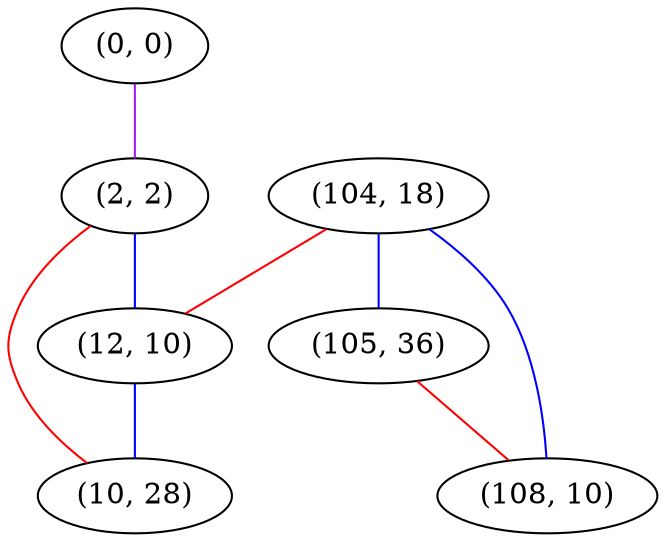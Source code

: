 graph "" {
"(0, 0)";
"(2, 2)";
"(104, 18)";
"(105, 36)";
"(108, 10)";
"(12, 10)";
"(10, 28)";
"(0, 0)" -- "(2, 2)"  [color=purple, key=0, weight=4];
"(2, 2)" -- "(12, 10)"  [color=blue, key=0, weight=3];
"(2, 2)" -- "(10, 28)"  [color=red, key=0, weight=1];
"(104, 18)" -- "(12, 10)"  [color=red, key=0, weight=1];
"(104, 18)" -- "(105, 36)"  [color=blue, key=0, weight=3];
"(104, 18)" -- "(108, 10)"  [color=blue, key=0, weight=3];
"(105, 36)" -- "(108, 10)"  [color=red, key=0, weight=1];
"(12, 10)" -- "(10, 28)"  [color=blue, key=0, weight=3];
}

